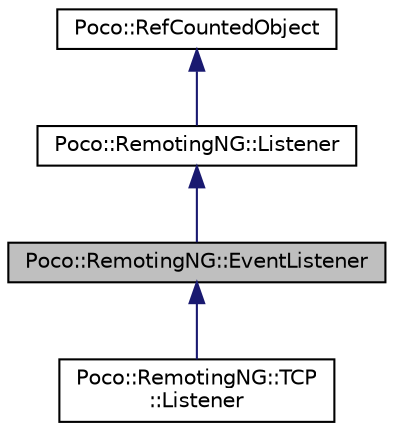 digraph "Poco::RemotingNG::EventListener"
{
 // LATEX_PDF_SIZE
  edge [fontname="Helvetica",fontsize="10",labelfontname="Helvetica",labelfontsize="10"];
  node [fontname="Helvetica",fontsize="10",shape=record];
  Node1 [label="Poco::RemotingNG::EventListener",height=0.2,width=0.4,color="black", fillcolor="grey75", style="filled", fontcolor="black",tooltip=" "];
  Node2 -> Node1 [dir="back",color="midnightblue",fontsize="10",style="solid"];
  Node2 [label="Poco::RemotingNG::Listener",height=0.2,width=0.4,color="black", fillcolor="white", style="filled",URL="$classPoco_1_1RemotingNG_1_1Listener.html",tooltip=" "];
  Node3 -> Node2 [dir="back",color="midnightblue",fontsize="10",style="solid"];
  Node3 [label="Poco::RefCountedObject",height=0.2,width=0.4,color="black", fillcolor="white", style="filled",URL="$classPoco_1_1RefCountedObject.html",tooltip=" "];
  Node1 -> Node4 [dir="back",color="midnightblue",fontsize="10",style="solid"];
  Node4 [label="Poco::RemotingNG::TCP\l::Listener",height=0.2,width=0.4,color="black", fillcolor="white", style="filled",URL="$classPoco_1_1RemotingNG_1_1TCP_1_1Listener.html",tooltip="The RemotingNG Listener implementation for the TCP transport."];
}
